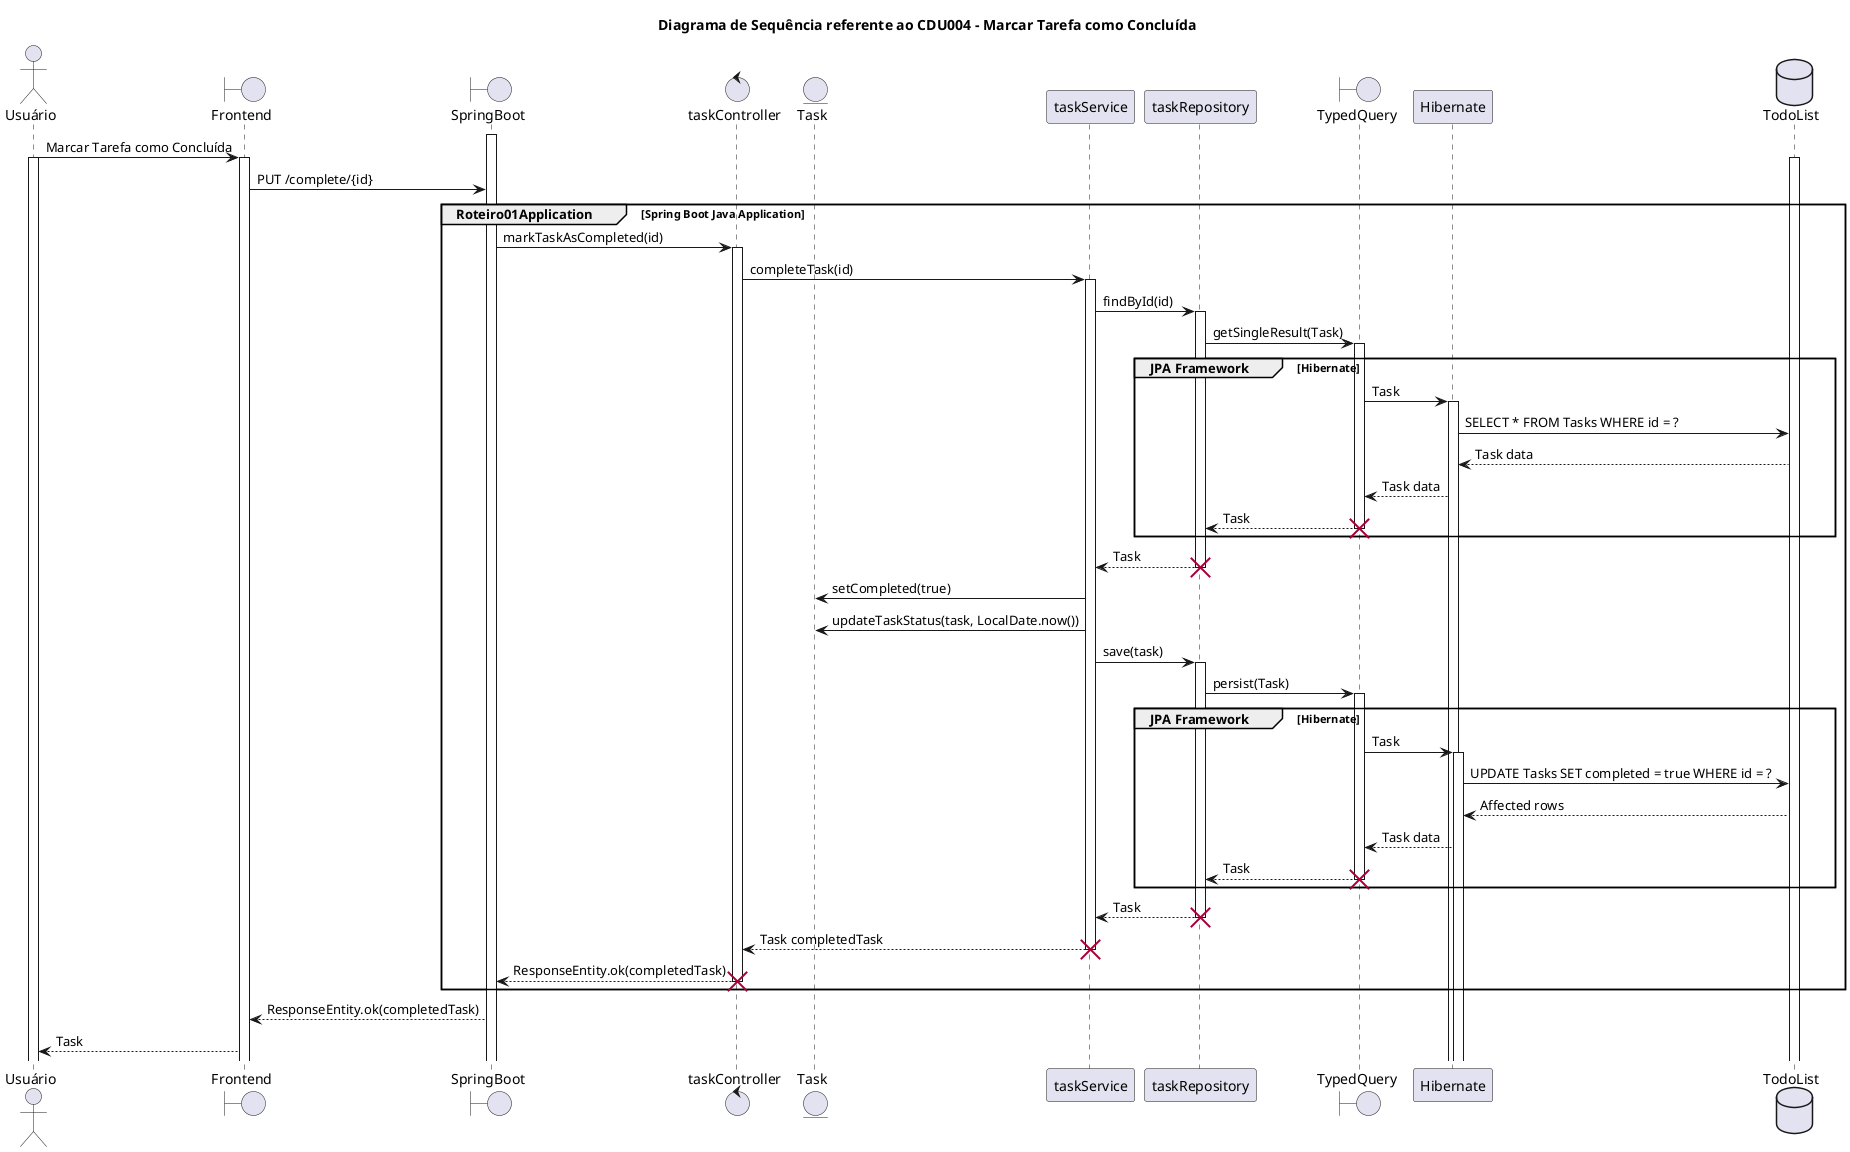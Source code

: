 @startuml
title Diagrama de Sequência referente ao CDU004 - Marcar Tarefa como Concluída
actor Usuário
Boundary Frontend
Boundary SpringBoot
Control taskController
Entity Task
Participant taskService
Participant taskRepository
Boundary TypedQuery
Participant Hibernate
Database TodoList

activate SpringBoot
Usuário -> Frontend: Marcar Tarefa como Concluída
activate Usuário
activate Frontend
activate TodoList
Frontend -> SpringBoot: PUT /complete/{id}
group Roteiro01Application [Spring Boot Java Application]
SpringBoot -> taskController: markTaskAsCompleted(id)
activate taskController
taskController -> taskService: completeTask(id)
activate taskService
taskService -> taskRepository: findById(id)
activate taskRepository
taskRepository -> TypedQuery: getSingleResult(Task)
group JPA Framework [Hibernate]
Activate TypedQuery
TypedQuery -> Hibernate: Task
Activate Hibernate
Hibernate -> TodoList: SELECT * FROM Tasks WHERE id = ?
TodoList --> Hibernate: Task data
Hibernate --> TypedQuery: Task data
TypedQuery --> taskRepository: Task
destroy TypedQuery
end
taskRepository --> taskService: Task
destroy taskRepository
taskService -> Task: setCompleted(true)
taskService -> Task: updateTaskStatus(task, LocalDate.now())
taskService -> taskRepository: save(task)
activate taskRepository
taskRepository -> TypedQuery: persist(Task)
group JPA Framework [Hibernate]
Activate TypedQuery
TypedQuery -> Hibernate: Task
Activate Hibernate
Hibernate -> TodoList: UPDATE Tasks SET completed = true WHERE id = ?
TodoList --> Hibernate: Affected rows
Hibernate --> TypedQuery: Task data
TypedQuery --> taskRepository: Task
destroy TypedQuery
end
taskRepository --> taskService: Task
destroy taskRepository
taskService --> taskController: Task completedTask
destroy taskService
taskController --> SpringBoot: ResponseEntity.ok(completedTask)
destroy taskController
end
SpringBoot --> Frontend: ResponseEntity.ok(completedTask)
Frontend --> Usuário: Task
@enduml
